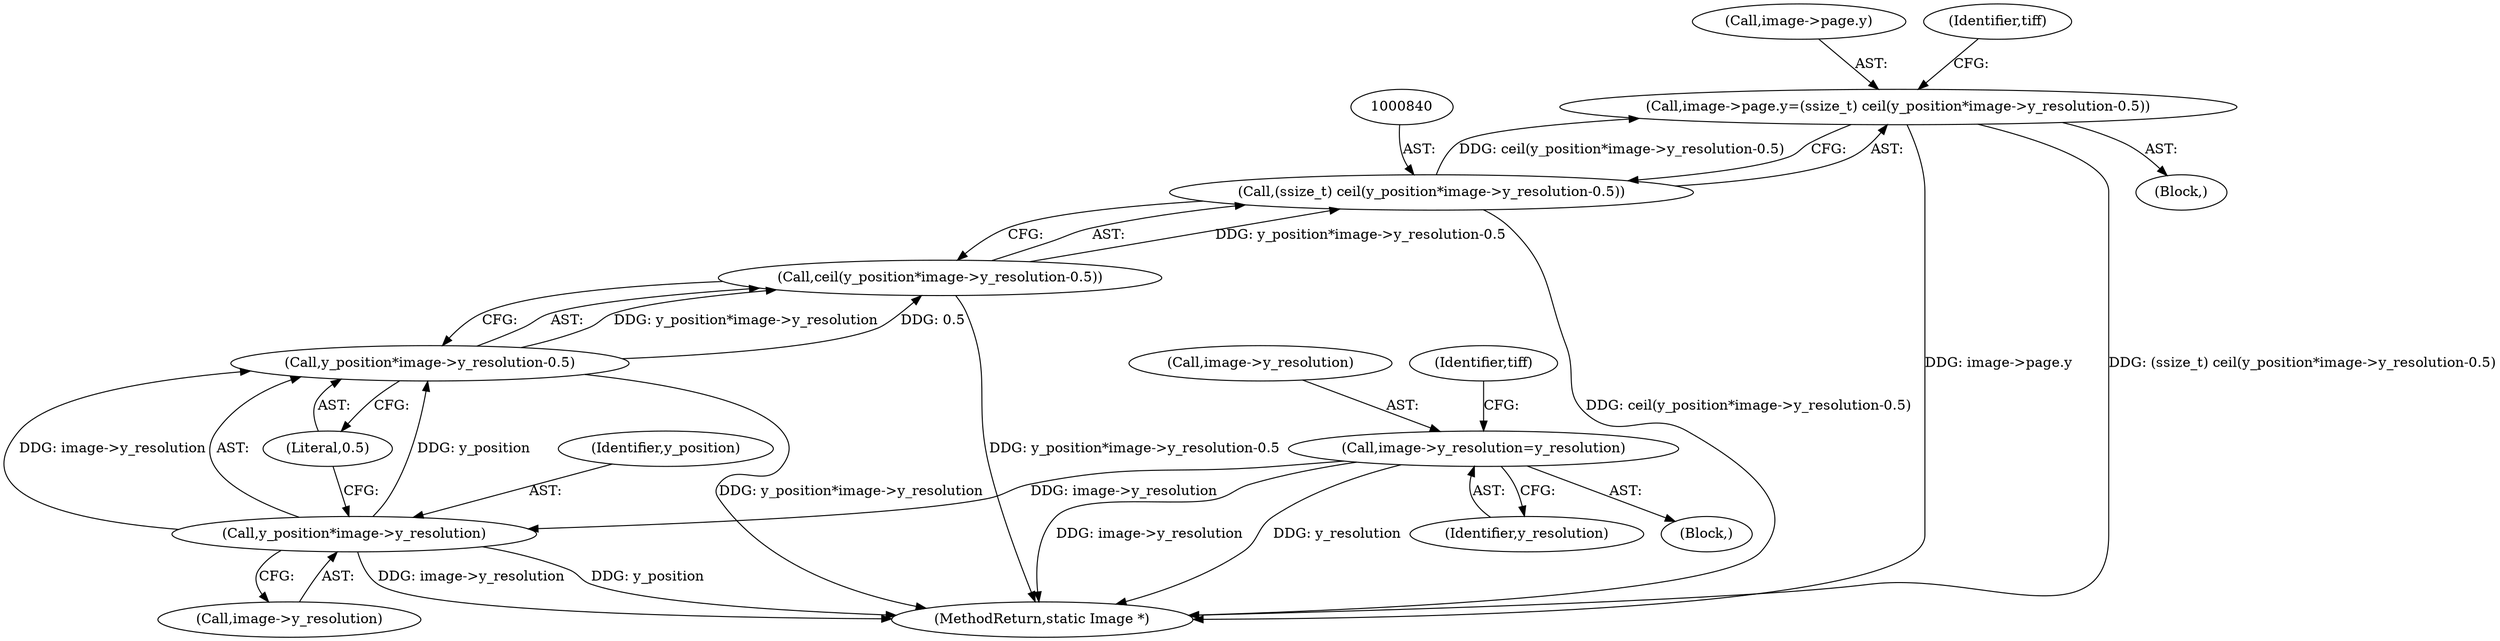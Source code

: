 digraph "0_ImageMagick_2bb6941a2d557f26a2f2049ade466e118eeaab91@pointer" {
"1000833" [label="(Call,image->page.y=(ssize_t) ceil(y_position*image->y_resolution-0.5))"];
"1000839" [label="(Call,(ssize_t) ceil(y_position*image->y_resolution-0.5))"];
"1000841" [label="(Call,ceil(y_position*image->y_resolution-0.5))"];
"1000842" [label="(Call,y_position*image->y_resolution-0.5)"];
"1000843" [label="(Call,y_position*image->y_resolution)"];
"1000768" [label="(Call,image->y_resolution=y_resolution)"];
"1000834" [label="(Call,image->page.y)"];
"1003406" [label="(MethodReturn,static Image *)"];
"1000842" [label="(Call,y_position*image->y_resolution-0.5)"];
"1000843" [label="(Call,y_position*image->y_resolution)"];
"1000769" [label="(Call,image->y_resolution)"];
"1000844" [label="(Identifier,y_position)"];
"1000841" [label="(Call,ceil(y_position*image->y_resolution-0.5))"];
"1000839" [label="(Call,(ssize_t) ceil(y_position*image->y_resolution-0.5))"];
"1000772" [label="(Identifier,y_resolution)"];
"1000776" [label="(Identifier,tiff)"];
"1000833" [label="(Call,image->page.y=(ssize_t) ceil(y_position*image->y_resolution-0.5))"];
"1000768" [label="(Call,image->y_resolution=y_resolution)"];
"1000762" [label="(Block,)"];
"1000852" [label="(Identifier,tiff)"];
"1000848" [label="(Literal,0.5)"];
"1000845" [label="(Call,image->y_resolution)"];
"1000816" [label="(Block,)"];
"1000833" -> "1000816"  [label="AST: "];
"1000833" -> "1000839"  [label="CFG: "];
"1000834" -> "1000833"  [label="AST: "];
"1000839" -> "1000833"  [label="AST: "];
"1000852" -> "1000833"  [label="CFG: "];
"1000833" -> "1003406"  [label="DDG: image->page.y"];
"1000833" -> "1003406"  [label="DDG: (ssize_t) ceil(y_position*image->y_resolution-0.5)"];
"1000839" -> "1000833"  [label="DDG: ceil(y_position*image->y_resolution-0.5)"];
"1000839" -> "1000841"  [label="CFG: "];
"1000840" -> "1000839"  [label="AST: "];
"1000841" -> "1000839"  [label="AST: "];
"1000839" -> "1003406"  [label="DDG: ceil(y_position*image->y_resolution-0.5)"];
"1000841" -> "1000839"  [label="DDG: y_position*image->y_resolution-0.5"];
"1000841" -> "1000842"  [label="CFG: "];
"1000842" -> "1000841"  [label="AST: "];
"1000841" -> "1003406"  [label="DDG: y_position*image->y_resolution-0.5"];
"1000842" -> "1000841"  [label="DDG: y_position*image->y_resolution"];
"1000842" -> "1000841"  [label="DDG: 0.5"];
"1000842" -> "1000848"  [label="CFG: "];
"1000843" -> "1000842"  [label="AST: "];
"1000848" -> "1000842"  [label="AST: "];
"1000842" -> "1003406"  [label="DDG: y_position*image->y_resolution"];
"1000843" -> "1000842"  [label="DDG: y_position"];
"1000843" -> "1000842"  [label="DDG: image->y_resolution"];
"1000843" -> "1000845"  [label="CFG: "];
"1000844" -> "1000843"  [label="AST: "];
"1000845" -> "1000843"  [label="AST: "];
"1000848" -> "1000843"  [label="CFG: "];
"1000843" -> "1003406"  [label="DDG: y_position"];
"1000843" -> "1003406"  [label="DDG: image->y_resolution"];
"1000768" -> "1000843"  [label="DDG: image->y_resolution"];
"1000768" -> "1000762"  [label="AST: "];
"1000768" -> "1000772"  [label="CFG: "];
"1000769" -> "1000768"  [label="AST: "];
"1000772" -> "1000768"  [label="AST: "];
"1000776" -> "1000768"  [label="CFG: "];
"1000768" -> "1003406"  [label="DDG: image->y_resolution"];
"1000768" -> "1003406"  [label="DDG: y_resolution"];
}
